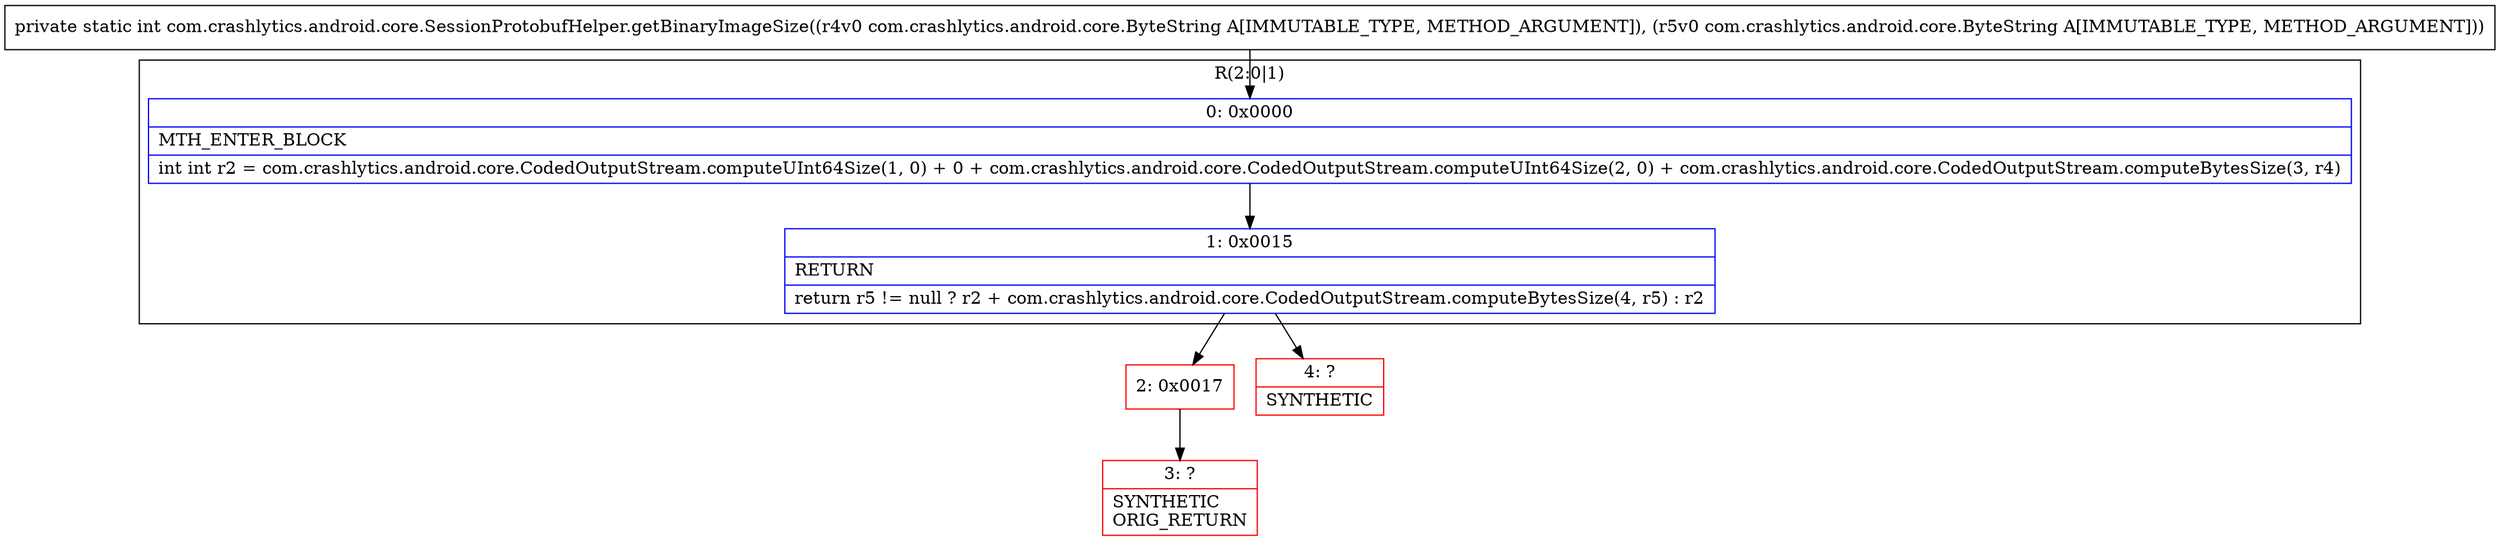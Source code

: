 digraph "CFG forcom.crashlytics.android.core.SessionProtobufHelper.getBinaryImageSize(Lcom\/crashlytics\/android\/core\/ByteString;Lcom\/crashlytics\/android\/core\/ByteString;)I" {
subgraph cluster_Region_1860115079 {
label = "R(2:0|1)";
node [shape=record,color=blue];
Node_0 [shape=record,label="{0\:\ 0x0000|MTH_ENTER_BLOCK\l|int int r2 = com.crashlytics.android.core.CodedOutputStream.computeUInt64Size(1, 0) + 0 + com.crashlytics.android.core.CodedOutputStream.computeUInt64Size(2, 0) + com.crashlytics.android.core.CodedOutputStream.computeBytesSize(3, r4)\l}"];
Node_1 [shape=record,label="{1\:\ 0x0015|RETURN\l|return r5 != null ? r2 + com.crashlytics.android.core.CodedOutputStream.computeBytesSize(4, r5) : r2\l}"];
}
Node_2 [shape=record,color=red,label="{2\:\ 0x0017}"];
Node_3 [shape=record,color=red,label="{3\:\ ?|SYNTHETIC\lORIG_RETURN\l}"];
Node_4 [shape=record,color=red,label="{4\:\ ?|SYNTHETIC\l}"];
MethodNode[shape=record,label="{private static int com.crashlytics.android.core.SessionProtobufHelper.getBinaryImageSize((r4v0 com.crashlytics.android.core.ByteString A[IMMUTABLE_TYPE, METHOD_ARGUMENT]), (r5v0 com.crashlytics.android.core.ByteString A[IMMUTABLE_TYPE, METHOD_ARGUMENT])) }"];
MethodNode -> Node_0;
Node_0 -> Node_1;
Node_1 -> Node_2;
Node_1 -> Node_4;
Node_2 -> Node_3;
}

